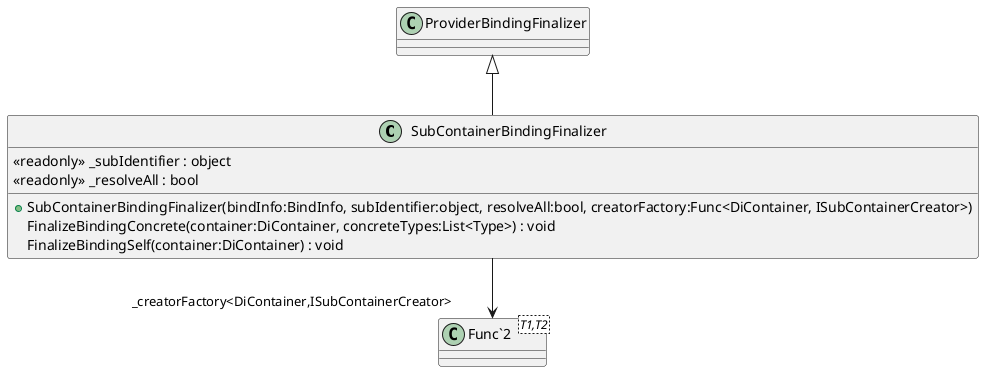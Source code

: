 @startuml
class SubContainerBindingFinalizer {
    <<readonly>> _subIdentifier : object
    <<readonly>> _resolveAll : bool
    + SubContainerBindingFinalizer(bindInfo:BindInfo, subIdentifier:object, resolveAll:bool, creatorFactory:Func<DiContainer, ISubContainerCreator>)
    FinalizeBindingConcrete(container:DiContainer, concreteTypes:List<Type>) : void
    FinalizeBindingSelf(container:DiContainer) : void
}
class "Func`2"<T1,T2> {
}
ProviderBindingFinalizer <|-- SubContainerBindingFinalizer
SubContainerBindingFinalizer --> "_creatorFactory<DiContainer,ISubContainerCreator>" "Func`2"
@enduml
